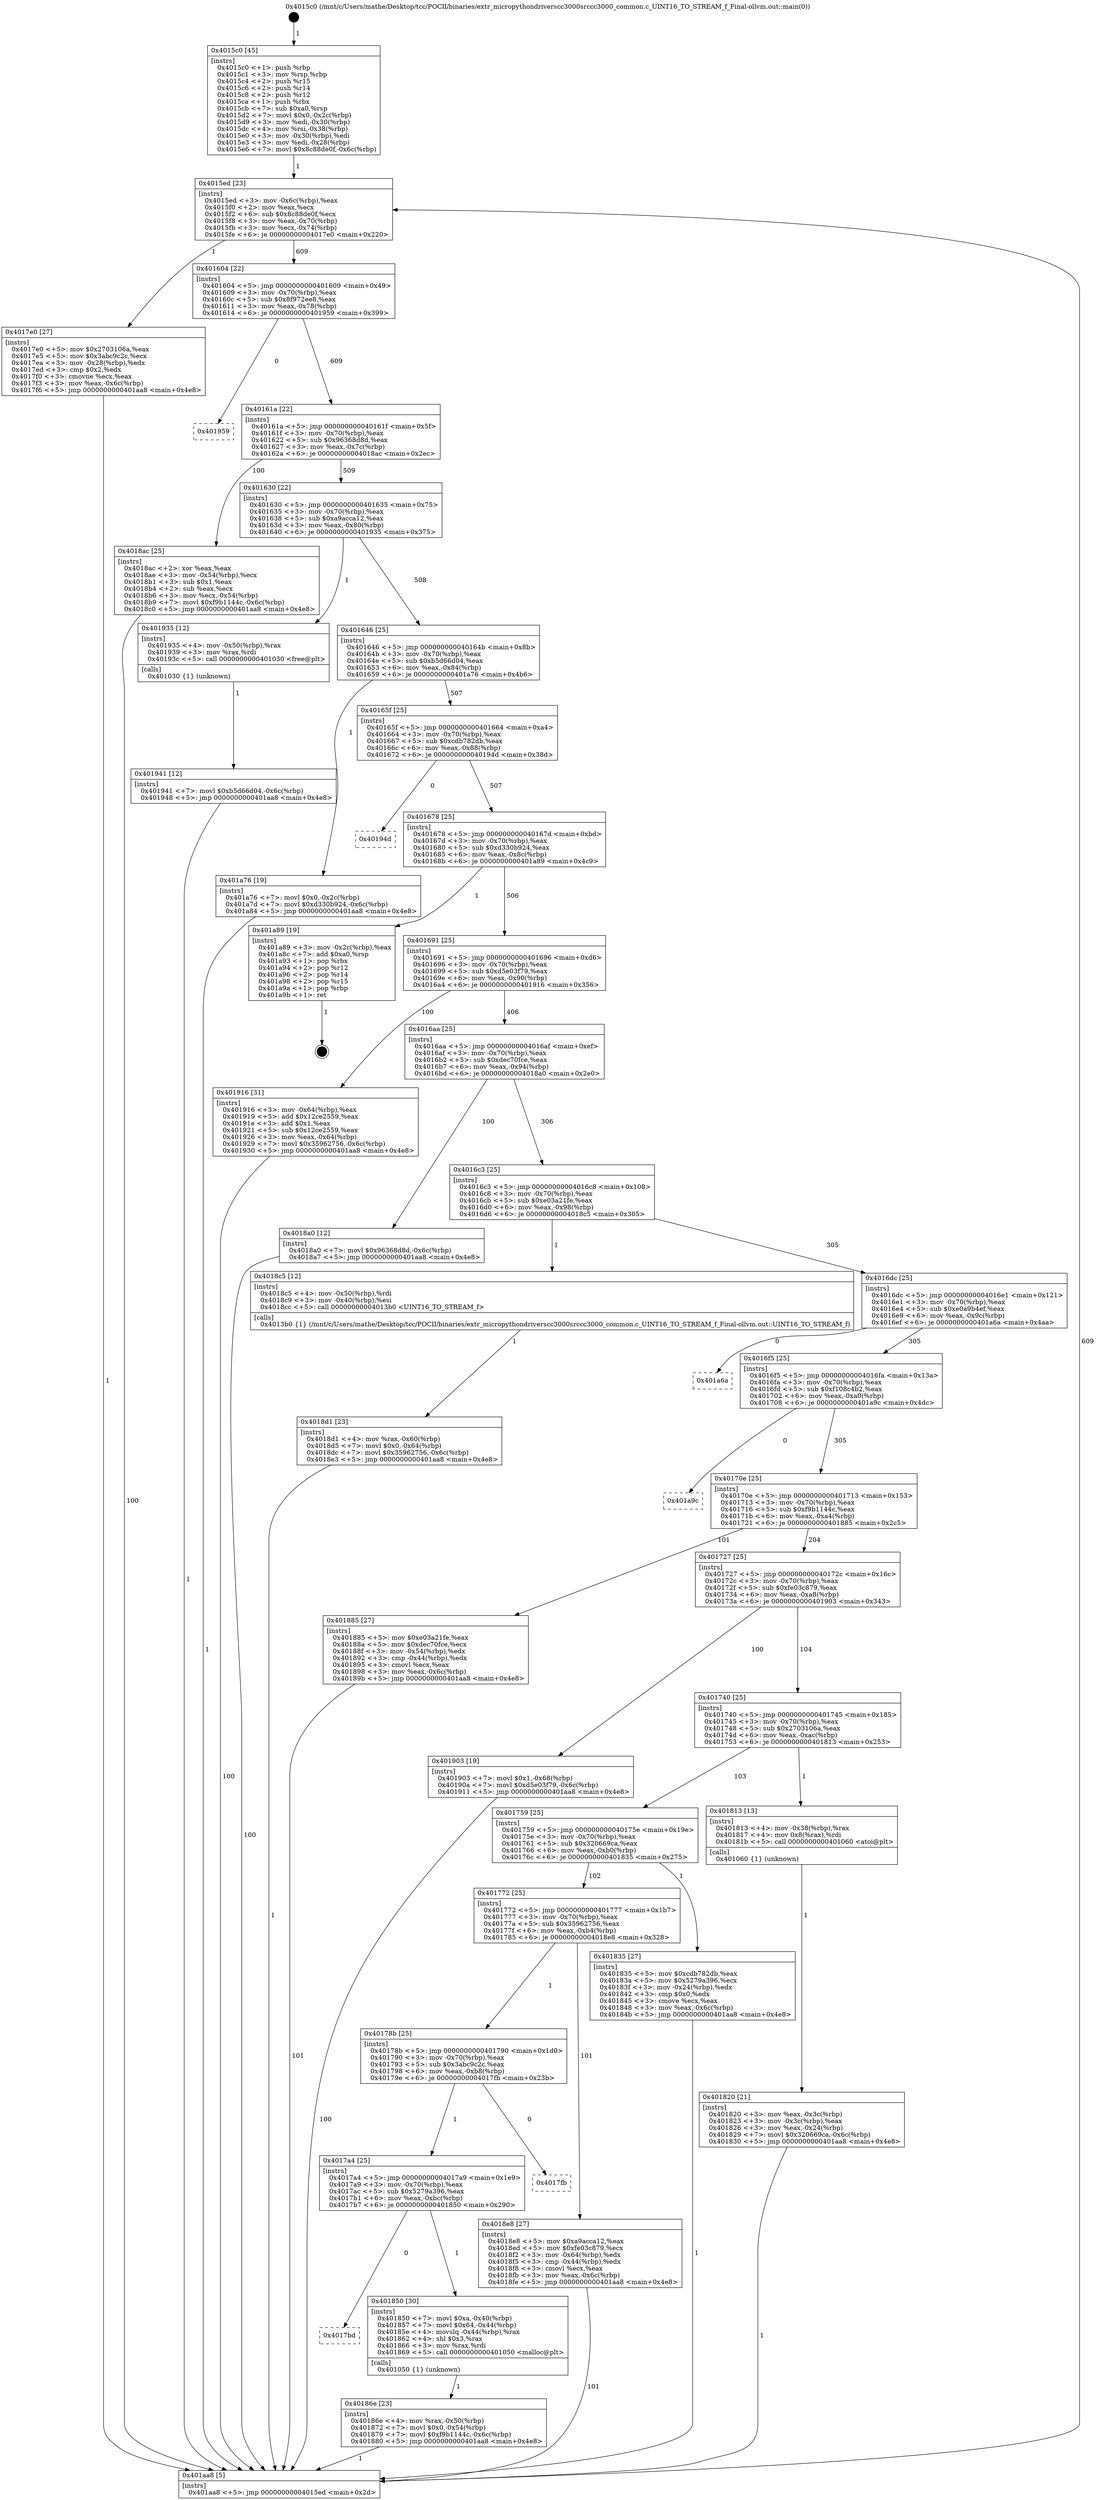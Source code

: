 digraph "0x4015c0" {
  label = "0x4015c0 (/mnt/c/Users/mathe/Desktop/tcc/POCII/binaries/extr_micropythondriverscc3000srccc3000_common.c_UINT16_TO_STREAM_f_Final-ollvm.out::main(0))"
  labelloc = "t"
  node[shape=record]

  Entry [label="",width=0.3,height=0.3,shape=circle,fillcolor=black,style=filled]
  "0x4015ed" [label="{
     0x4015ed [23]\l
     | [instrs]\l
     &nbsp;&nbsp;0x4015ed \<+3\>: mov -0x6c(%rbp),%eax\l
     &nbsp;&nbsp;0x4015f0 \<+2\>: mov %eax,%ecx\l
     &nbsp;&nbsp;0x4015f2 \<+6\>: sub $0x8c88de0f,%ecx\l
     &nbsp;&nbsp;0x4015f8 \<+3\>: mov %eax,-0x70(%rbp)\l
     &nbsp;&nbsp;0x4015fb \<+3\>: mov %ecx,-0x74(%rbp)\l
     &nbsp;&nbsp;0x4015fe \<+6\>: je 00000000004017e0 \<main+0x220\>\l
  }"]
  "0x4017e0" [label="{
     0x4017e0 [27]\l
     | [instrs]\l
     &nbsp;&nbsp;0x4017e0 \<+5\>: mov $0x2703106a,%eax\l
     &nbsp;&nbsp;0x4017e5 \<+5\>: mov $0x3abc9c2c,%ecx\l
     &nbsp;&nbsp;0x4017ea \<+3\>: mov -0x28(%rbp),%edx\l
     &nbsp;&nbsp;0x4017ed \<+3\>: cmp $0x2,%edx\l
     &nbsp;&nbsp;0x4017f0 \<+3\>: cmovne %ecx,%eax\l
     &nbsp;&nbsp;0x4017f3 \<+3\>: mov %eax,-0x6c(%rbp)\l
     &nbsp;&nbsp;0x4017f6 \<+5\>: jmp 0000000000401aa8 \<main+0x4e8\>\l
  }"]
  "0x401604" [label="{
     0x401604 [22]\l
     | [instrs]\l
     &nbsp;&nbsp;0x401604 \<+5\>: jmp 0000000000401609 \<main+0x49\>\l
     &nbsp;&nbsp;0x401609 \<+3\>: mov -0x70(%rbp),%eax\l
     &nbsp;&nbsp;0x40160c \<+5\>: sub $0x8f972ee8,%eax\l
     &nbsp;&nbsp;0x401611 \<+3\>: mov %eax,-0x78(%rbp)\l
     &nbsp;&nbsp;0x401614 \<+6\>: je 0000000000401959 \<main+0x399\>\l
  }"]
  "0x401aa8" [label="{
     0x401aa8 [5]\l
     | [instrs]\l
     &nbsp;&nbsp;0x401aa8 \<+5\>: jmp 00000000004015ed \<main+0x2d\>\l
  }"]
  "0x4015c0" [label="{
     0x4015c0 [45]\l
     | [instrs]\l
     &nbsp;&nbsp;0x4015c0 \<+1\>: push %rbp\l
     &nbsp;&nbsp;0x4015c1 \<+3\>: mov %rsp,%rbp\l
     &nbsp;&nbsp;0x4015c4 \<+2\>: push %r15\l
     &nbsp;&nbsp;0x4015c6 \<+2\>: push %r14\l
     &nbsp;&nbsp;0x4015c8 \<+2\>: push %r12\l
     &nbsp;&nbsp;0x4015ca \<+1\>: push %rbx\l
     &nbsp;&nbsp;0x4015cb \<+7\>: sub $0xa0,%rsp\l
     &nbsp;&nbsp;0x4015d2 \<+7\>: movl $0x0,-0x2c(%rbp)\l
     &nbsp;&nbsp;0x4015d9 \<+3\>: mov %edi,-0x30(%rbp)\l
     &nbsp;&nbsp;0x4015dc \<+4\>: mov %rsi,-0x38(%rbp)\l
     &nbsp;&nbsp;0x4015e0 \<+3\>: mov -0x30(%rbp),%edi\l
     &nbsp;&nbsp;0x4015e3 \<+3\>: mov %edi,-0x28(%rbp)\l
     &nbsp;&nbsp;0x4015e6 \<+7\>: movl $0x8c88de0f,-0x6c(%rbp)\l
  }"]
  Exit [label="",width=0.3,height=0.3,shape=circle,fillcolor=black,style=filled,peripheries=2]
  "0x401959" [label="{
     0x401959\l
  }", style=dashed]
  "0x40161a" [label="{
     0x40161a [22]\l
     | [instrs]\l
     &nbsp;&nbsp;0x40161a \<+5\>: jmp 000000000040161f \<main+0x5f\>\l
     &nbsp;&nbsp;0x40161f \<+3\>: mov -0x70(%rbp),%eax\l
     &nbsp;&nbsp;0x401622 \<+5\>: sub $0x96368d8d,%eax\l
     &nbsp;&nbsp;0x401627 \<+3\>: mov %eax,-0x7c(%rbp)\l
     &nbsp;&nbsp;0x40162a \<+6\>: je 00000000004018ac \<main+0x2ec\>\l
  }"]
  "0x401941" [label="{
     0x401941 [12]\l
     | [instrs]\l
     &nbsp;&nbsp;0x401941 \<+7\>: movl $0xb5d66d04,-0x6c(%rbp)\l
     &nbsp;&nbsp;0x401948 \<+5\>: jmp 0000000000401aa8 \<main+0x4e8\>\l
  }"]
  "0x4018ac" [label="{
     0x4018ac [25]\l
     | [instrs]\l
     &nbsp;&nbsp;0x4018ac \<+2\>: xor %eax,%eax\l
     &nbsp;&nbsp;0x4018ae \<+3\>: mov -0x54(%rbp),%ecx\l
     &nbsp;&nbsp;0x4018b1 \<+3\>: sub $0x1,%eax\l
     &nbsp;&nbsp;0x4018b4 \<+2\>: sub %eax,%ecx\l
     &nbsp;&nbsp;0x4018b6 \<+3\>: mov %ecx,-0x54(%rbp)\l
     &nbsp;&nbsp;0x4018b9 \<+7\>: movl $0xf9b1144c,-0x6c(%rbp)\l
     &nbsp;&nbsp;0x4018c0 \<+5\>: jmp 0000000000401aa8 \<main+0x4e8\>\l
  }"]
  "0x401630" [label="{
     0x401630 [22]\l
     | [instrs]\l
     &nbsp;&nbsp;0x401630 \<+5\>: jmp 0000000000401635 \<main+0x75\>\l
     &nbsp;&nbsp;0x401635 \<+3\>: mov -0x70(%rbp),%eax\l
     &nbsp;&nbsp;0x401638 \<+5\>: sub $0xa9acca12,%eax\l
     &nbsp;&nbsp;0x40163d \<+3\>: mov %eax,-0x80(%rbp)\l
     &nbsp;&nbsp;0x401640 \<+6\>: je 0000000000401935 \<main+0x375\>\l
  }"]
  "0x4018d1" [label="{
     0x4018d1 [23]\l
     | [instrs]\l
     &nbsp;&nbsp;0x4018d1 \<+4\>: mov %rax,-0x60(%rbp)\l
     &nbsp;&nbsp;0x4018d5 \<+7\>: movl $0x0,-0x64(%rbp)\l
     &nbsp;&nbsp;0x4018dc \<+7\>: movl $0x35962756,-0x6c(%rbp)\l
     &nbsp;&nbsp;0x4018e3 \<+5\>: jmp 0000000000401aa8 \<main+0x4e8\>\l
  }"]
  "0x401935" [label="{
     0x401935 [12]\l
     | [instrs]\l
     &nbsp;&nbsp;0x401935 \<+4\>: mov -0x50(%rbp),%rax\l
     &nbsp;&nbsp;0x401939 \<+3\>: mov %rax,%rdi\l
     &nbsp;&nbsp;0x40193c \<+5\>: call 0000000000401030 \<free@plt\>\l
     | [calls]\l
     &nbsp;&nbsp;0x401030 \{1\} (unknown)\l
  }"]
  "0x401646" [label="{
     0x401646 [25]\l
     | [instrs]\l
     &nbsp;&nbsp;0x401646 \<+5\>: jmp 000000000040164b \<main+0x8b\>\l
     &nbsp;&nbsp;0x40164b \<+3\>: mov -0x70(%rbp),%eax\l
     &nbsp;&nbsp;0x40164e \<+5\>: sub $0xb5d66d04,%eax\l
     &nbsp;&nbsp;0x401653 \<+6\>: mov %eax,-0x84(%rbp)\l
     &nbsp;&nbsp;0x401659 \<+6\>: je 0000000000401a76 \<main+0x4b6\>\l
  }"]
  "0x40186e" [label="{
     0x40186e [23]\l
     | [instrs]\l
     &nbsp;&nbsp;0x40186e \<+4\>: mov %rax,-0x50(%rbp)\l
     &nbsp;&nbsp;0x401872 \<+7\>: movl $0x0,-0x54(%rbp)\l
     &nbsp;&nbsp;0x401879 \<+7\>: movl $0xf9b1144c,-0x6c(%rbp)\l
     &nbsp;&nbsp;0x401880 \<+5\>: jmp 0000000000401aa8 \<main+0x4e8\>\l
  }"]
  "0x401a76" [label="{
     0x401a76 [19]\l
     | [instrs]\l
     &nbsp;&nbsp;0x401a76 \<+7\>: movl $0x0,-0x2c(%rbp)\l
     &nbsp;&nbsp;0x401a7d \<+7\>: movl $0xd330b924,-0x6c(%rbp)\l
     &nbsp;&nbsp;0x401a84 \<+5\>: jmp 0000000000401aa8 \<main+0x4e8\>\l
  }"]
  "0x40165f" [label="{
     0x40165f [25]\l
     | [instrs]\l
     &nbsp;&nbsp;0x40165f \<+5\>: jmp 0000000000401664 \<main+0xa4\>\l
     &nbsp;&nbsp;0x401664 \<+3\>: mov -0x70(%rbp),%eax\l
     &nbsp;&nbsp;0x401667 \<+5\>: sub $0xcdb782db,%eax\l
     &nbsp;&nbsp;0x40166c \<+6\>: mov %eax,-0x88(%rbp)\l
     &nbsp;&nbsp;0x401672 \<+6\>: je 000000000040194d \<main+0x38d\>\l
  }"]
  "0x4017bd" [label="{
     0x4017bd\l
  }", style=dashed]
  "0x40194d" [label="{
     0x40194d\l
  }", style=dashed]
  "0x401678" [label="{
     0x401678 [25]\l
     | [instrs]\l
     &nbsp;&nbsp;0x401678 \<+5\>: jmp 000000000040167d \<main+0xbd\>\l
     &nbsp;&nbsp;0x40167d \<+3\>: mov -0x70(%rbp),%eax\l
     &nbsp;&nbsp;0x401680 \<+5\>: sub $0xd330b924,%eax\l
     &nbsp;&nbsp;0x401685 \<+6\>: mov %eax,-0x8c(%rbp)\l
     &nbsp;&nbsp;0x40168b \<+6\>: je 0000000000401a89 \<main+0x4c9\>\l
  }"]
  "0x401850" [label="{
     0x401850 [30]\l
     | [instrs]\l
     &nbsp;&nbsp;0x401850 \<+7\>: movl $0xa,-0x40(%rbp)\l
     &nbsp;&nbsp;0x401857 \<+7\>: movl $0x64,-0x44(%rbp)\l
     &nbsp;&nbsp;0x40185e \<+4\>: movslq -0x44(%rbp),%rax\l
     &nbsp;&nbsp;0x401862 \<+4\>: shl $0x3,%rax\l
     &nbsp;&nbsp;0x401866 \<+3\>: mov %rax,%rdi\l
     &nbsp;&nbsp;0x401869 \<+5\>: call 0000000000401050 \<malloc@plt\>\l
     | [calls]\l
     &nbsp;&nbsp;0x401050 \{1\} (unknown)\l
  }"]
  "0x401a89" [label="{
     0x401a89 [19]\l
     | [instrs]\l
     &nbsp;&nbsp;0x401a89 \<+3\>: mov -0x2c(%rbp),%eax\l
     &nbsp;&nbsp;0x401a8c \<+7\>: add $0xa0,%rsp\l
     &nbsp;&nbsp;0x401a93 \<+1\>: pop %rbx\l
     &nbsp;&nbsp;0x401a94 \<+2\>: pop %r12\l
     &nbsp;&nbsp;0x401a96 \<+2\>: pop %r14\l
     &nbsp;&nbsp;0x401a98 \<+2\>: pop %r15\l
     &nbsp;&nbsp;0x401a9a \<+1\>: pop %rbp\l
     &nbsp;&nbsp;0x401a9b \<+1\>: ret\l
  }"]
  "0x401691" [label="{
     0x401691 [25]\l
     | [instrs]\l
     &nbsp;&nbsp;0x401691 \<+5\>: jmp 0000000000401696 \<main+0xd6\>\l
     &nbsp;&nbsp;0x401696 \<+3\>: mov -0x70(%rbp),%eax\l
     &nbsp;&nbsp;0x401699 \<+5\>: sub $0xd5e03f79,%eax\l
     &nbsp;&nbsp;0x40169e \<+6\>: mov %eax,-0x90(%rbp)\l
     &nbsp;&nbsp;0x4016a4 \<+6\>: je 0000000000401916 \<main+0x356\>\l
  }"]
  "0x4017a4" [label="{
     0x4017a4 [25]\l
     | [instrs]\l
     &nbsp;&nbsp;0x4017a4 \<+5\>: jmp 00000000004017a9 \<main+0x1e9\>\l
     &nbsp;&nbsp;0x4017a9 \<+3\>: mov -0x70(%rbp),%eax\l
     &nbsp;&nbsp;0x4017ac \<+5\>: sub $0x5279a396,%eax\l
     &nbsp;&nbsp;0x4017b1 \<+6\>: mov %eax,-0xbc(%rbp)\l
     &nbsp;&nbsp;0x4017b7 \<+6\>: je 0000000000401850 \<main+0x290\>\l
  }"]
  "0x401916" [label="{
     0x401916 [31]\l
     | [instrs]\l
     &nbsp;&nbsp;0x401916 \<+3\>: mov -0x64(%rbp),%eax\l
     &nbsp;&nbsp;0x401919 \<+5\>: add $0x12ce2559,%eax\l
     &nbsp;&nbsp;0x40191e \<+3\>: add $0x1,%eax\l
     &nbsp;&nbsp;0x401921 \<+5\>: sub $0x12ce2559,%eax\l
     &nbsp;&nbsp;0x401926 \<+3\>: mov %eax,-0x64(%rbp)\l
     &nbsp;&nbsp;0x401929 \<+7\>: movl $0x35962756,-0x6c(%rbp)\l
     &nbsp;&nbsp;0x401930 \<+5\>: jmp 0000000000401aa8 \<main+0x4e8\>\l
  }"]
  "0x4016aa" [label="{
     0x4016aa [25]\l
     | [instrs]\l
     &nbsp;&nbsp;0x4016aa \<+5\>: jmp 00000000004016af \<main+0xef\>\l
     &nbsp;&nbsp;0x4016af \<+3\>: mov -0x70(%rbp),%eax\l
     &nbsp;&nbsp;0x4016b2 \<+5\>: sub $0xdec70fce,%eax\l
     &nbsp;&nbsp;0x4016b7 \<+6\>: mov %eax,-0x94(%rbp)\l
     &nbsp;&nbsp;0x4016bd \<+6\>: je 00000000004018a0 \<main+0x2e0\>\l
  }"]
  "0x4017fb" [label="{
     0x4017fb\l
  }", style=dashed]
  "0x4018a0" [label="{
     0x4018a0 [12]\l
     | [instrs]\l
     &nbsp;&nbsp;0x4018a0 \<+7\>: movl $0x96368d8d,-0x6c(%rbp)\l
     &nbsp;&nbsp;0x4018a7 \<+5\>: jmp 0000000000401aa8 \<main+0x4e8\>\l
  }"]
  "0x4016c3" [label="{
     0x4016c3 [25]\l
     | [instrs]\l
     &nbsp;&nbsp;0x4016c3 \<+5\>: jmp 00000000004016c8 \<main+0x108\>\l
     &nbsp;&nbsp;0x4016c8 \<+3\>: mov -0x70(%rbp),%eax\l
     &nbsp;&nbsp;0x4016cb \<+5\>: sub $0xe03a21fe,%eax\l
     &nbsp;&nbsp;0x4016d0 \<+6\>: mov %eax,-0x98(%rbp)\l
     &nbsp;&nbsp;0x4016d6 \<+6\>: je 00000000004018c5 \<main+0x305\>\l
  }"]
  "0x40178b" [label="{
     0x40178b [25]\l
     | [instrs]\l
     &nbsp;&nbsp;0x40178b \<+5\>: jmp 0000000000401790 \<main+0x1d0\>\l
     &nbsp;&nbsp;0x401790 \<+3\>: mov -0x70(%rbp),%eax\l
     &nbsp;&nbsp;0x401793 \<+5\>: sub $0x3abc9c2c,%eax\l
     &nbsp;&nbsp;0x401798 \<+6\>: mov %eax,-0xb8(%rbp)\l
     &nbsp;&nbsp;0x40179e \<+6\>: je 00000000004017fb \<main+0x23b\>\l
  }"]
  "0x4018c5" [label="{
     0x4018c5 [12]\l
     | [instrs]\l
     &nbsp;&nbsp;0x4018c5 \<+4\>: mov -0x50(%rbp),%rdi\l
     &nbsp;&nbsp;0x4018c9 \<+3\>: mov -0x40(%rbp),%esi\l
     &nbsp;&nbsp;0x4018cc \<+5\>: call 00000000004013b0 \<UINT16_TO_STREAM_f\>\l
     | [calls]\l
     &nbsp;&nbsp;0x4013b0 \{1\} (/mnt/c/Users/mathe/Desktop/tcc/POCII/binaries/extr_micropythondriverscc3000srccc3000_common.c_UINT16_TO_STREAM_f_Final-ollvm.out::UINT16_TO_STREAM_f)\l
  }"]
  "0x4016dc" [label="{
     0x4016dc [25]\l
     | [instrs]\l
     &nbsp;&nbsp;0x4016dc \<+5\>: jmp 00000000004016e1 \<main+0x121\>\l
     &nbsp;&nbsp;0x4016e1 \<+3\>: mov -0x70(%rbp),%eax\l
     &nbsp;&nbsp;0x4016e4 \<+5\>: sub $0xe0a9b4ef,%eax\l
     &nbsp;&nbsp;0x4016e9 \<+6\>: mov %eax,-0x9c(%rbp)\l
     &nbsp;&nbsp;0x4016ef \<+6\>: je 0000000000401a6a \<main+0x4aa\>\l
  }"]
  "0x4018e8" [label="{
     0x4018e8 [27]\l
     | [instrs]\l
     &nbsp;&nbsp;0x4018e8 \<+5\>: mov $0xa9acca12,%eax\l
     &nbsp;&nbsp;0x4018ed \<+5\>: mov $0xfe03c879,%ecx\l
     &nbsp;&nbsp;0x4018f2 \<+3\>: mov -0x64(%rbp),%edx\l
     &nbsp;&nbsp;0x4018f5 \<+3\>: cmp -0x44(%rbp),%edx\l
     &nbsp;&nbsp;0x4018f8 \<+3\>: cmovl %ecx,%eax\l
     &nbsp;&nbsp;0x4018fb \<+3\>: mov %eax,-0x6c(%rbp)\l
     &nbsp;&nbsp;0x4018fe \<+5\>: jmp 0000000000401aa8 \<main+0x4e8\>\l
  }"]
  "0x401a6a" [label="{
     0x401a6a\l
  }", style=dashed]
  "0x4016f5" [label="{
     0x4016f5 [25]\l
     | [instrs]\l
     &nbsp;&nbsp;0x4016f5 \<+5\>: jmp 00000000004016fa \<main+0x13a\>\l
     &nbsp;&nbsp;0x4016fa \<+3\>: mov -0x70(%rbp),%eax\l
     &nbsp;&nbsp;0x4016fd \<+5\>: sub $0xf108c4b2,%eax\l
     &nbsp;&nbsp;0x401702 \<+6\>: mov %eax,-0xa0(%rbp)\l
     &nbsp;&nbsp;0x401708 \<+6\>: je 0000000000401a9c \<main+0x4dc\>\l
  }"]
  "0x401772" [label="{
     0x401772 [25]\l
     | [instrs]\l
     &nbsp;&nbsp;0x401772 \<+5\>: jmp 0000000000401777 \<main+0x1b7\>\l
     &nbsp;&nbsp;0x401777 \<+3\>: mov -0x70(%rbp),%eax\l
     &nbsp;&nbsp;0x40177a \<+5\>: sub $0x35962756,%eax\l
     &nbsp;&nbsp;0x40177f \<+6\>: mov %eax,-0xb4(%rbp)\l
     &nbsp;&nbsp;0x401785 \<+6\>: je 00000000004018e8 \<main+0x328\>\l
  }"]
  "0x401a9c" [label="{
     0x401a9c\l
  }", style=dashed]
  "0x40170e" [label="{
     0x40170e [25]\l
     | [instrs]\l
     &nbsp;&nbsp;0x40170e \<+5\>: jmp 0000000000401713 \<main+0x153\>\l
     &nbsp;&nbsp;0x401713 \<+3\>: mov -0x70(%rbp),%eax\l
     &nbsp;&nbsp;0x401716 \<+5\>: sub $0xf9b1144c,%eax\l
     &nbsp;&nbsp;0x40171b \<+6\>: mov %eax,-0xa4(%rbp)\l
     &nbsp;&nbsp;0x401721 \<+6\>: je 0000000000401885 \<main+0x2c5\>\l
  }"]
  "0x401835" [label="{
     0x401835 [27]\l
     | [instrs]\l
     &nbsp;&nbsp;0x401835 \<+5\>: mov $0xcdb782db,%eax\l
     &nbsp;&nbsp;0x40183a \<+5\>: mov $0x5279a396,%ecx\l
     &nbsp;&nbsp;0x40183f \<+3\>: mov -0x24(%rbp),%edx\l
     &nbsp;&nbsp;0x401842 \<+3\>: cmp $0x0,%edx\l
     &nbsp;&nbsp;0x401845 \<+3\>: cmove %ecx,%eax\l
     &nbsp;&nbsp;0x401848 \<+3\>: mov %eax,-0x6c(%rbp)\l
     &nbsp;&nbsp;0x40184b \<+5\>: jmp 0000000000401aa8 \<main+0x4e8\>\l
  }"]
  "0x401885" [label="{
     0x401885 [27]\l
     | [instrs]\l
     &nbsp;&nbsp;0x401885 \<+5\>: mov $0xe03a21fe,%eax\l
     &nbsp;&nbsp;0x40188a \<+5\>: mov $0xdec70fce,%ecx\l
     &nbsp;&nbsp;0x40188f \<+3\>: mov -0x54(%rbp),%edx\l
     &nbsp;&nbsp;0x401892 \<+3\>: cmp -0x44(%rbp),%edx\l
     &nbsp;&nbsp;0x401895 \<+3\>: cmovl %ecx,%eax\l
     &nbsp;&nbsp;0x401898 \<+3\>: mov %eax,-0x6c(%rbp)\l
     &nbsp;&nbsp;0x40189b \<+5\>: jmp 0000000000401aa8 \<main+0x4e8\>\l
  }"]
  "0x401727" [label="{
     0x401727 [25]\l
     | [instrs]\l
     &nbsp;&nbsp;0x401727 \<+5\>: jmp 000000000040172c \<main+0x16c\>\l
     &nbsp;&nbsp;0x40172c \<+3\>: mov -0x70(%rbp),%eax\l
     &nbsp;&nbsp;0x40172f \<+5\>: sub $0xfe03c879,%eax\l
     &nbsp;&nbsp;0x401734 \<+6\>: mov %eax,-0xa8(%rbp)\l
     &nbsp;&nbsp;0x40173a \<+6\>: je 0000000000401903 \<main+0x343\>\l
  }"]
  "0x401820" [label="{
     0x401820 [21]\l
     | [instrs]\l
     &nbsp;&nbsp;0x401820 \<+3\>: mov %eax,-0x3c(%rbp)\l
     &nbsp;&nbsp;0x401823 \<+3\>: mov -0x3c(%rbp),%eax\l
     &nbsp;&nbsp;0x401826 \<+3\>: mov %eax,-0x24(%rbp)\l
     &nbsp;&nbsp;0x401829 \<+7\>: movl $0x320669ca,-0x6c(%rbp)\l
     &nbsp;&nbsp;0x401830 \<+5\>: jmp 0000000000401aa8 \<main+0x4e8\>\l
  }"]
  "0x401903" [label="{
     0x401903 [19]\l
     | [instrs]\l
     &nbsp;&nbsp;0x401903 \<+7\>: movl $0x1,-0x68(%rbp)\l
     &nbsp;&nbsp;0x40190a \<+7\>: movl $0xd5e03f79,-0x6c(%rbp)\l
     &nbsp;&nbsp;0x401911 \<+5\>: jmp 0000000000401aa8 \<main+0x4e8\>\l
  }"]
  "0x401740" [label="{
     0x401740 [25]\l
     | [instrs]\l
     &nbsp;&nbsp;0x401740 \<+5\>: jmp 0000000000401745 \<main+0x185\>\l
     &nbsp;&nbsp;0x401745 \<+3\>: mov -0x70(%rbp),%eax\l
     &nbsp;&nbsp;0x401748 \<+5\>: sub $0x2703106a,%eax\l
     &nbsp;&nbsp;0x40174d \<+6\>: mov %eax,-0xac(%rbp)\l
     &nbsp;&nbsp;0x401753 \<+6\>: je 0000000000401813 \<main+0x253\>\l
  }"]
  "0x401759" [label="{
     0x401759 [25]\l
     | [instrs]\l
     &nbsp;&nbsp;0x401759 \<+5\>: jmp 000000000040175e \<main+0x19e\>\l
     &nbsp;&nbsp;0x40175e \<+3\>: mov -0x70(%rbp),%eax\l
     &nbsp;&nbsp;0x401761 \<+5\>: sub $0x320669ca,%eax\l
     &nbsp;&nbsp;0x401766 \<+6\>: mov %eax,-0xb0(%rbp)\l
     &nbsp;&nbsp;0x40176c \<+6\>: je 0000000000401835 \<main+0x275\>\l
  }"]
  "0x401813" [label="{
     0x401813 [13]\l
     | [instrs]\l
     &nbsp;&nbsp;0x401813 \<+4\>: mov -0x38(%rbp),%rax\l
     &nbsp;&nbsp;0x401817 \<+4\>: mov 0x8(%rax),%rdi\l
     &nbsp;&nbsp;0x40181b \<+5\>: call 0000000000401060 \<atoi@plt\>\l
     | [calls]\l
     &nbsp;&nbsp;0x401060 \{1\} (unknown)\l
  }"]
  Entry -> "0x4015c0" [label=" 1"]
  "0x4015ed" -> "0x4017e0" [label=" 1"]
  "0x4015ed" -> "0x401604" [label=" 609"]
  "0x4017e0" -> "0x401aa8" [label=" 1"]
  "0x4015c0" -> "0x4015ed" [label=" 1"]
  "0x401aa8" -> "0x4015ed" [label=" 609"]
  "0x401a89" -> Exit [label=" 1"]
  "0x401604" -> "0x401959" [label=" 0"]
  "0x401604" -> "0x40161a" [label=" 609"]
  "0x401a76" -> "0x401aa8" [label=" 1"]
  "0x40161a" -> "0x4018ac" [label=" 100"]
  "0x40161a" -> "0x401630" [label=" 509"]
  "0x401941" -> "0x401aa8" [label=" 1"]
  "0x401630" -> "0x401935" [label=" 1"]
  "0x401630" -> "0x401646" [label=" 508"]
  "0x401935" -> "0x401941" [label=" 1"]
  "0x401646" -> "0x401a76" [label=" 1"]
  "0x401646" -> "0x40165f" [label=" 507"]
  "0x401916" -> "0x401aa8" [label=" 100"]
  "0x40165f" -> "0x40194d" [label=" 0"]
  "0x40165f" -> "0x401678" [label=" 507"]
  "0x401903" -> "0x401aa8" [label=" 100"]
  "0x401678" -> "0x401a89" [label=" 1"]
  "0x401678" -> "0x401691" [label=" 506"]
  "0x4018e8" -> "0x401aa8" [label=" 101"]
  "0x401691" -> "0x401916" [label=" 100"]
  "0x401691" -> "0x4016aa" [label=" 406"]
  "0x4018c5" -> "0x4018d1" [label=" 1"]
  "0x4016aa" -> "0x4018a0" [label=" 100"]
  "0x4016aa" -> "0x4016c3" [label=" 306"]
  "0x4018ac" -> "0x401aa8" [label=" 100"]
  "0x4016c3" -> "0x4018c5" [label=" 1"]
  "0x4016c3" -> "0x4016dc" [label=" 305"]
  "0x401885" -> "0x401aa8" [label=" 101"]
  "0x4016dc" -> "0x401a6a" [label=" 0"]
  "0x4016dc" -> "0x4016f5" [label=" 305"]
  "0x40186e" -> "0x401aa8" [label=" 1"]
  "0x4016f5" -> "0x401a9c" [label=" 0"]
  "0x4016f5" -> "0x40170e" [label=" 305"]
  "0x4017a4" -> "0x4017bd" [label=" 0"]
  "0x40170e" -> "0x401885" [label=" 101"]
  "0x40170e" -> "0x401727" [label=" 204"]
  "0x4017a4" -> "0x401850" [label=" 1"]
  "0x401727" -> "0x401903" [label=" 100"]
  "0x401727" -> "0x401740" [label=" 104"]
  "0x40178b" -> "0x4017a4" [label=" 1"]
  "0x401740" -> "0x401813" [label=" 1"]
  "0x401740" -> "0x401759" [label=" 103"]
  "0x401813" -> "0x401820" [label=" 1"]
  "0x401820" -> "0x401aa8" [label=" 1"]
  "0x4018d1" -> "0x401aa8" [label=" 1"]
  "0x401759" -> "0x401835" [label=" 1"]
  "0x401759" -> "0x401772" [label=" 102"]
  "0x401835" -> "0x401aa8" [label=" 1"]
  "0x401850" -> "0x40186e" [label=" 1"]
  "0x401772" -> "0x4018e8" [label=" 101"]
  "0x401772" -> "0x40178b" [label=" 1"]
  "0x4018a0" -> "0x401aa8" [label=" 100"]
  "0x40178b" -> "0x4017fb" [label=" 0"]
}
